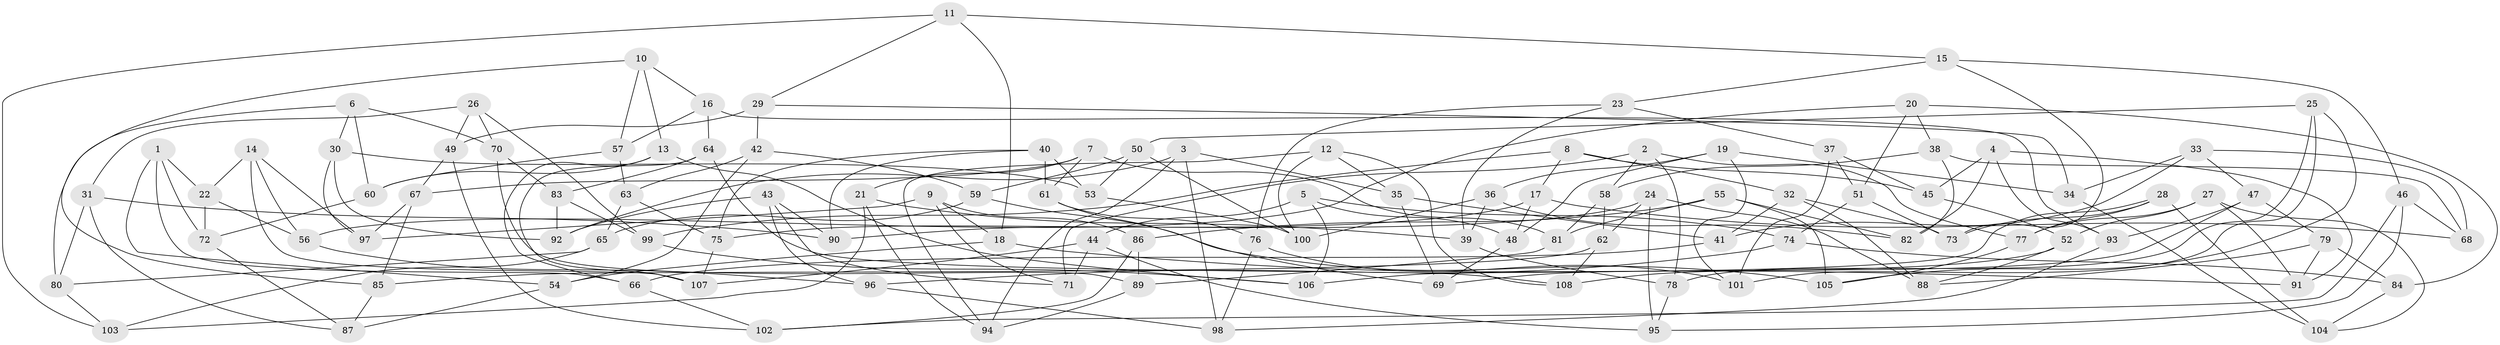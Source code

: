 // Generated by graph-tools (version 1.1) at 2025/03/03/09/25 03:03:05]
// undirected, 108 vertices, 216 edges
graph export_dot {
graph [start="1"]
  node [color=gray90,style=filled];
  1;
  2;
  3;
  4;
  5;
  6;
  7;
  8;
  9;
  10;
  11;
  12;
  13;
  14;
  15;
  16;
  17;
  18;
  19;
  20;
  21;
  22;
  23;
  24;
  25;
  26;
  27;
  28;
  29;
  30;
  31;
  32;
  33;
  34;
  35;
  36;
  37;
  38;
  39;
  40;
  41;
  42;
  43;
  44;
  45;
  46;
  47;
  48;
  49;
  50;
  51;
  52;
  53;
  54;
  55;
  56;
  57;
  58;
  59;
  60;
  61;
  62;
  63;
  64;
  65;
  66;
  67;
  68;
  69;
  70;
  71;
  72;
  73;
  74;
  75;
  76;
  77;
  78;
  79;
  80;
  81;
  82;
  83;
  84;
  85;
  86;
  87;
  88;
  89;
  90;
  91;
  92;
  93;
  94;
  95;
  96;
  97;
  98;
  99;
  100;
  101;
  102;
  103;
  104;
  105;
  106;
  107;
  108;
  1 -- 54;
  1 -- 22;
  1 -- 72;
  1 -- 66;
  2 -- 58;
  2 -- 78;
  2 -- 77;
  2 -- 71;
  3 -- 94;
  3 -- 35;
  3 -- 98;
  3 -- 92;
  4 -- 93;
  4 -- 91;
  4 -- 45;
  4 -- 82;
  5 -- 44;
  5 -- 48;
  5 -- 74;
  5 -- 106;
  6 -- 70;
  6 -- 80;
  6 -- 60;
  6 -- 30;
  7 -- 61;
  7 -- 21;
  7 -- 81;
  7 -- 67;
  8 -- 45;
  8 -- 32;
  8 -- 17;
  8 -- 99;
  9 -- 71;
  9 -- 97;
  9 -- 86;
  9 -- 18;
  10 -- 16;
  10 -- 13;
  10 -- 85;
  10 -- 57;
  11 -- 103;
  11 -- 29;
  11 -- 18;
  11 -- 15;
  12 -- 100;
  12 -- 108;
  12 -- 35;
  12 -- 94;
  13 -- 106;
  13 -- 66;
  13 -- 60;
  14 -- 107;
  14 -- 56;
  14 -- 22;
  14 -- 97;
  15 -- 46;
  15 -- 23;
  15 -- 73;
  16 -- 93;
  16 -- 64;
  16 -- 57;
  17 -- 68;
  17 -- 48;
  17 -- 75;
  18 -- 54;
  18 -- 91;
  19 -- 34;
  19 -- 48;
  19 -- 101;
  19 -- 36;
  20 -- 56;
  20 -- 51;
  20 -- 84;
  20 -- 38;
  21 -- 39;
  21 -- 103;
  21 -- 94;
  22 -- 56;
  22 -- 72;
  23 -- 76;
  23 -- 39;
  23 -- 37;
  24 -- 88;
  24 -- 95;
  24 -- 90;
  24 -- 62;
  25 -- 50;
  25 -- 105;
  25 -- 78;
  25 -- 101;
  26 -- 70;
  26 -- 31;
  26 -- 99;
  26 -- 49;
  27 -- 104;
  27 -- 77;
  27 -- 91;
  27 -- 52;
  28 -- 106;
  28 -- 73;
  28 -- 77;
  28 -- 104;
  29 -- 49;
  29 -- 42;
  29 -- 34;
  30 -- 97;
  30 -- 53;
  30 -- 92;
  31 -- 87;
  31 -- 80;
  31 -- 90;
  32 -- 41;
  32 -- 88;
  32 -- 73;
  33 -- 41;
  33 -- 68;
  33 -- 47;
  33 -- 34;
  34 -- 104;
  35 -- 41;
  35 -- 69;
  36 -- 82;
  36 -- 100;
  36 -- 39;
  37 -- 101;
  37 -- 45;
  37 -- 51;
  38 -- 58;
  38 -- 68;
  38 -- 82;
  39 -- 78;
  40 -- 75;
  40 -- 53;
  40 -- 90;
  40 -- 61;
  41 -- 66;
  42 -- 63;
  42 -- 54;
  42 -- 59;
  43 -- 96;
  43 -- 92;
  43 -- 71;
  43 -- 90;
  44 -- 71;
  44 -- 107;
  44 -- 95;
  45 -- 52;
  46 -- 102;
  46 -- 68;
  46 -- 95;
  47 -- 79;
  47 -- 108;
  47 -- 93;
  48 -- 69;
  49 -- 102;
  49 -- 67;
  50 -- 59;
  50 -- 100;
  50 -- 53;
  51 -- 73;
  51 -- 74;
  52 -- 69;
  52 -- 88;
  53 -- 100;
  54 -- 87;
  55 -- 86;
  55 -- 81;
  55 -- 105;
  55 -- 82;
  56 -- 96;
  57 -- 63;
  57 -- 60;
  58 -- 81;
  58 -- 62;
  59 -- 105;
  59 -- 65;
  60 -- 72;
  61 -- 76;
  61 -- 69;
  62 -- 85;
  62 -- 108;
  63 -- 75;
  63 -- 65;
  64 -- 108;
  64 -- 83;
  64 -- 107;
  65 -- 80;
  65 -- 103;
  66 -- 102;
  67 -- 97;
  67 -- 85;
  70 -- 89;
  70 -- 83;
  72 -- 87;
  74 -- 84;
  74 -- 96;
  75 -- 107;
  76 -- 101;
  76 -- 98;
  77 -- 105;
  78 -- 95;
  79 -- 91;
  79 -- 88;
  79 -- 84;
  80 -- 103;
  81 -- 89;
  83 -- 99;
  83 -- 92;
  84 -- 104;
  85 -- 87;
  86 -- 89;
  86 -- 102;
  89 -- 94;
  93 -- 98;
  96 -- 98;
  99 -- 106;
}

